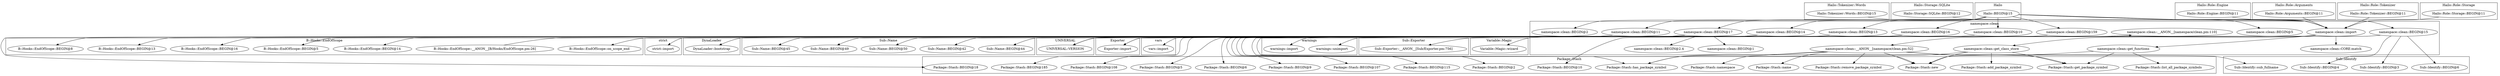 digraph {
graph [overlap=false]
subgraph cluster_Hailo_Tokenizer_Words {
	label="Hailo::Tokenizer::Words";
	"Hailo::Tokenizer::Words::BEGIN@15";
}
subgraph cluster_Hailo_Storage_SQLite {
	label="Hailo::Storage::SQLite";
	"Hailo::Storage::SQLite::BEGIN@12";
}
subgraph cluster_Sub_Exporter {
	label="Sub::Exporter";
	"Sub::Exporter::__ANON__[Sub/Exporter.pm:756]";
}
subgraph cluster_DynaLoader {
	label="DynaLoader";
	"DynaLoader::bootstrap";
}
subgraph cluster_warnings {
	label="warnings";
	"warnings::unimport";
	"warnings::import";
}
subgraph cluster_Sub_Name {
	label="Sub::Name";
	"Sub::Name::BEGIN@45";
	"Sub::Name::BEGIN@44";
	"Sub::Name::BEGIN@42";
	"Sub::Name::BEGIN@50";
	"Sub::Name::BEGIN@49";
}
subgraph cluster_vars {
	label="vars";
	"vars::import";
}
subgraph cluster_Sub_Identify {
	label="Sub::Identify";
	"Sub::Identify::BEGIN@3";
	"Sub::Identify::sub_fullname";
	"Sub::Identify::BEGIN@6";
	"Sub::Identify::BEGIN@4";
}
subgraph cluster_strict {
	label="strict";
	"strict::import";
}
subgraph cluster_Variable_Magic {
	label="Variable::Magic";
	"Variable::Magic::wizard";
}
subgraph cluster_Hailo {
	label="Hailo";
	"Hailo::BEGIN@15";
}
subgraph cluster_UNIVERSAL {
	label="UNIVERSAL";
	"UNIVERSAL::VERSION";
}
subgraph cluster_Hailo_Role_Engine {
	label="Hailo::Role::Engine";
	"Hailo::Role::Engine::BEGIN@11";
}
subgraph cluster_Hailo_Role_Arguments {
	label="Hailo::Role::Arguments";
	"Hailo::Role::Arguments::BEGIN@11";
}
subgraph cluster_Package_Stash {
	label="Package::Stash";
	"Package::Stash::BEGIN@10";
	"Package::Stash::BEGIN@18";
	"Package::Stash::get_package_symbol";
	"Package::Stash::BEGIN@9";
	"Package::Stash::BEGIN@107";
	"Package::Stash::name";
	"Package::Stash::list_all_package_symbols";
	"Package::Stash::BEGIN@115";
	"Package::Stash::has_package_symbol";
	"Package::Stash::remove_package_symbol";
	"Package::Stash::new";
	"Package::Stash::BEGIN@2";
	"Package::Stash::add_package_symbol";
	"Package::Stash::BEGIN@185";
	"Package::Stash::BEGIN@108";
	"Package::Stash::BEGIN@5";
	"Package::Stash::BEGIN@6";
	"Package::Stash::namespace";
}
subgraph cluster_Exporter {
	label="Exporter";
	"Exporter::import";
}
subgraph cluster_Hailo_Role_Tokenizer {
	label="Hailo::Role::Tokenizer";
	"Hailo::Role::Tokenizer::BEGIN@11";
}
subgraph cluster_B_Hooks_EndOfScope {
	label="B::Hooks::EndOfScope";
	"B::Hooks::EndOfScope::BEGIN@16";
	"B::Hooks::EndOfScope::BEGIN@13";
	"B::Hooks::EndOfScope::BEGIN@8";
	"B::Hooks::EndOfScope::BEGIN@14";
	"B::Hooks::EndOfScope::BEGIN@5";
	"B::Hooks::EndOfScope::on_scope_end";
	"B::Hooks::EndOfScope::__ANON__[B/Hooks/EndOfScope.pm:26]";
}
subgraph cluster_namespace_clean {
	label="namespace::clean";
	"namespace::clean::__ANON__[namespace/clean.pm:52]";
	"namespace::clean::BEGIN@11";
	"namespace::clean::BEGIN@14";
	"namespace::clean::get_functions";
	"namespace::clean::BEGIN@13";
	"namespace::clean::BEGIN@16";
	"namespace::clean::BEGIN@10";
	"namespace::clean::BEGIN@1";
	"namespace::clean::BEGIN@2";
	"namespace::clean::BEGIN@5";
	"namespace::clean::BEGIN@2.4";
	"namespace::clean::get_class_store";
	"namespace::clean::BEGIN@17";
	"namespace::clean::BEGIN@159";
	"namespace::clean::BEGIN@15";
	"namespace::clean::import";
	"namespace::clean::CORE:match";
	"namespace::clean::__ANON__[namespace/clean.pm:110]";
}
subgraph cluster_Hailo_Role_Storage {
	label="Hailo::Role::Storage";
	"Hailo::Role::Storage::BEGIN@11";
}
"Hailo::BEGIN@15" -> "namespace::clean::BEGIN@11";
"Hailo::BEGIN@15" -> "namespace::clean::BEGIN@14";
"Hailo::BEGIN@15" -> "namespace::clean::BEGIN@13";
"Hailo::BEGIN@15" -> "namespace::clean::BEGIN@2";
"namespace::clean::__ANON__[namespace/clean.pm:52]" -> "Package::Stash::new";
"namespace::clean::import" -> "Package::Stash::new";
"namespace::clean::get_class_store" -> "Package::Stash::new";
"namespace::clean::get_functions" -> "Package::Stash::new";
"namespace::clean::__ANON__[namespace/clean.pm:52]" -> "Sub::Identify::sub_fullname";
"namespace::clean::BEGIN@159" -> "warnings::unimport";
"namespace::clean::BEGIN@14" -> "Exporter::import";
"namespace::clean::BEGIN@15" -> "Exporter::import";
"Hailo::BEGIN@15" -> "namespace::clean::BEGIN@159";
"namespace::clean::BEGIN@16" -> "Package::Stash::BEGIN@185";
"namespace::clean::BEGIN@16" -> "Package::Stash::BEGIN@5";
"namespace::clean::BEGIN@15" -> "Sub::Identify::BEGIN@6";
"namespace::clean::BEGIN@14" -> "DynaLoader::bootstrap";
"namespace::clean::BEGIN@16" -> "Package::Stash::BEGIN@10";
"namespace::clean::BEGIN@17" -> "Sub::Exporter::__ANON__[Sub/Exporter.pm:756]";
"namespace::clean::BEGIN@17" -> "B::Hooks::EndOfScope::BEGIN@8";
"namespace::clean::BEGIN@16" -> "Package::Stash::BEGIN@107";
"Hailo::BEGIN@15" -> "namespace::clean::BEGIN@16";
"namespace::clean::BEGIN@17" -> "namespace::clean::BEGIN@1";
"namespace::clean::BEGIN@16" -> "Package::Stash::BEGIN@115";
"namespace::clean::BEGIN@17" -> "Variable::Magic::wizard";
"namespace::clean::import" -> "namespace::clean::get_class_store";
"namespace::clean::__ANON__[namespace/clean.pm:52]" -> "Package::Stash::remove_package_symbol";
"namespace::clean::import" -> "B::Hooks::EndOfScope::on_scope_end";
"namespace::clean::BEGIN@10" -> "warnings::import";
"namespace::clean::BEGIN@16" -> "Package::Stash::BEGIN@2";
"Hailo::BEGIN@15" -> "namespace::clean::BEGIN@15";
"namespace::clean::BEGIN@16" -> "Package::Stash::BEGIN@108";
"namespace::clean::import" -> "namespace::clean::CORE:match";
"namespace::clean::BEGIN@16" -> "Package::Stash::BEGIN@6";
"B::Hooks::EndOfScope::__ANON__[B/Hooks/EndOfScope.pm:26]" -> "namespace::clean::__ANON__[namespace/clean.pm:110]";
"namespace::clean::__ANON__[namespace/clean.pm:110]" -> "namespace::clean::__ANON__[namespace/clean.pm:52]";
"namespace::clean::__ANON__[namespace/clean.pm:52]" -> "Package::Stash::get_package_symbol";
"namespace::clean::get_class_store" -> "Package::Stash::get_package_symbol";
"namespace::clean::get_functions" -> "Package::Stash::get_package_symbol";
"namespace::clean::BEGIN@16" -> "Package::Stash::BEGIN@9";
"namespace::clean::__ANON__[namespace/clean.pm:52]" -> "Package::Stash::name";
"namespace::clean::get_functions" -> "Package::Stash::list_all_package_symbols";
"namespace::clean::BEGIN@13" -> "vars::import";
"Hailo::BEGIN@15" -> "namespace::clean::BEGIN@17";
"namespace::clean::get_class_store" -> "Package::Stash::add_package_symbol";
"namespace::clean::BEGIN@17" -> "B::Hooks::EndOfScope::BEGIN@13";
"namespace::clean::BEGIN@14" -> "Sub::Name::BEGIN@44";
"namespace::clean::__ANON__[namespace/clean.pm:52]" -> "Package::Stash::namespace";
"namespace::clean::BEGIN@15" -> "Sub::Identify::BEGIN@3";
"namespace::clean::BEGIN@17" -> "B::Hooks::EndOfScope::BEGIN@16";
"namespace::clean::BEGIN@16" -> "Package::Stash::BEGIN@18";
"namespace::clean::import" -> "namespace::clean::get_functions";
"namespace::clean::BEGIN@14" -> "Sub::Name::BEGIN@49";
"Hailo::BEGIN@15" -> "namespace::clean::BEGIN@10";
"namespace::clean::BEGIN@14" -> "Sub::Name::BEGIN@42";
"namespace::clean::BEGIN@17" -> "B::Hooks::EndOfScope::BEGIN@5";
"namespace::clean::__ANON__[namespace/clean.pm:52]" -> "Package::Stash::has_package_symbol";
"namespace::clean::import" -> "Package::Stash::has_package_symbol";
"namespace::clean::get_class_store" -> "Package::Stash::has_package_symbol";
"Hailo::BEGIN@15" -> "namespace::clean::BEGIN@5";
"namespace::clean::BEGIN@14" -> "Sub::Name::BEGIN@45";
"namespace::clean::BEGIN@17" -> "namespace::clean::BEGIN@2.4";
"namespace::clean::BEGIN@17" -> "B::Hooks::EndOfScope::BEGIN@14";
"Hailo::Role::Tokenizer::BEGIN@11" -> "namespace::clean::import";
"Hailo::Role::Storage::BEGIN@11" -> "namespace::clean::import";
"Hailo::Storage::SQLite::BEGIN@12" -> "namespace::clean::import";
"Hailo::Role::Engine::BEGIN@11" -> "namespace::clean::import";
"Hailo::Role::Arguments::BEGIN@11" -> "namespace::clean::import";
"Hailo::BEGIN@15" -> "namespace::clean::import";
"Hailo::Tokenizer::Words::BEGIN@15" -> "namespace::clean::import";
"namespace::clean::BEGIN@14" -> "UNIVERSAL::VERSION";
"namespace::clean::BEGIN@17" -> "UNIVERSAL::VERSION";
"namespace::clean::BEGIN@15" -> "UNIVERSAL::VERSION";
"namespace::clean::BEGIN@16" -> "UNIVERSAL::VERSION";
"namespace::clean::BEGIN@11" -> "strict::import";
"namespace::clean::BEGIN@14" -> "Sub::Name::BEGIN@50";
"namespace::clean::BEGIN@15" -> "Sub::Identify::BEGIN@4";
}
